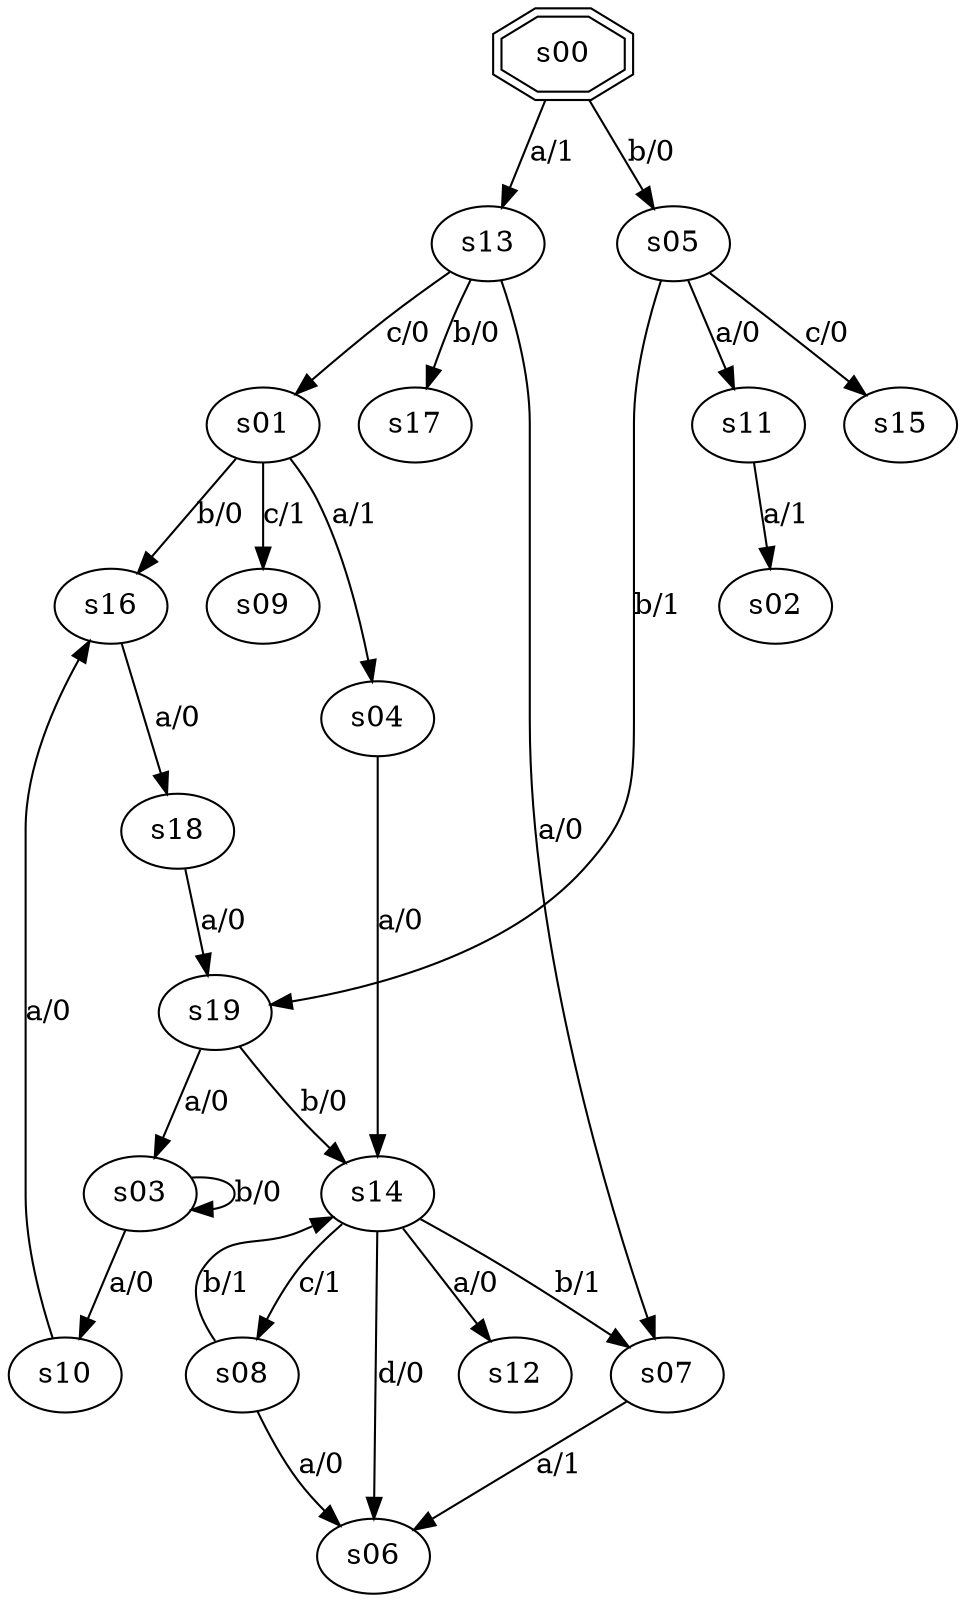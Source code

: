 digraph graph_049 {
	s00 -> s13 [label="a/1"];
	s00 -> s05 [label="b/0"];
	s01 -> s04 [label="a/1"];
	s01 -> s16 [label="b/0"];
	s01 -> s09 [label="c/1"];
	s03 -> s10 [label="a/0"];
	s03 -> s03 [label="b/0"];
	s04 -> s14 [label="a/0"];
	s05 -> s11 [label="a/0"];
	s05 -> s19 [label="b/1"];
	s05 -> s15 [label="c/0"];
	s07 -> s06 [label="a/1"];
	s08 -> s06 [label="a/0"];
	s08 -> s14 [label="b/1"];
	s10 -> s16 [label="a/0"];
	s11 -> s02 [label="a/1"];
	s13 -> s07 [label="a/0"];
	s13 -> s17 [label="b/0"];
	s13 -> s01 [label="c/0"];
	s14 -> s12 [label="a/0"];
	s14 -> s07 [label="b/1"];
	s14 -> s08 [label="c/1"];
	s14 -> s06 [label="d/0"];
	s16 -> s18 [label="a/0"];
	s18 -> s19 [label="a/0"];
	s19 -> s03 [label="a/0"];
	s19 -> s14 [label="b/0"];
	s00 [shape=doubleoctagon];
}